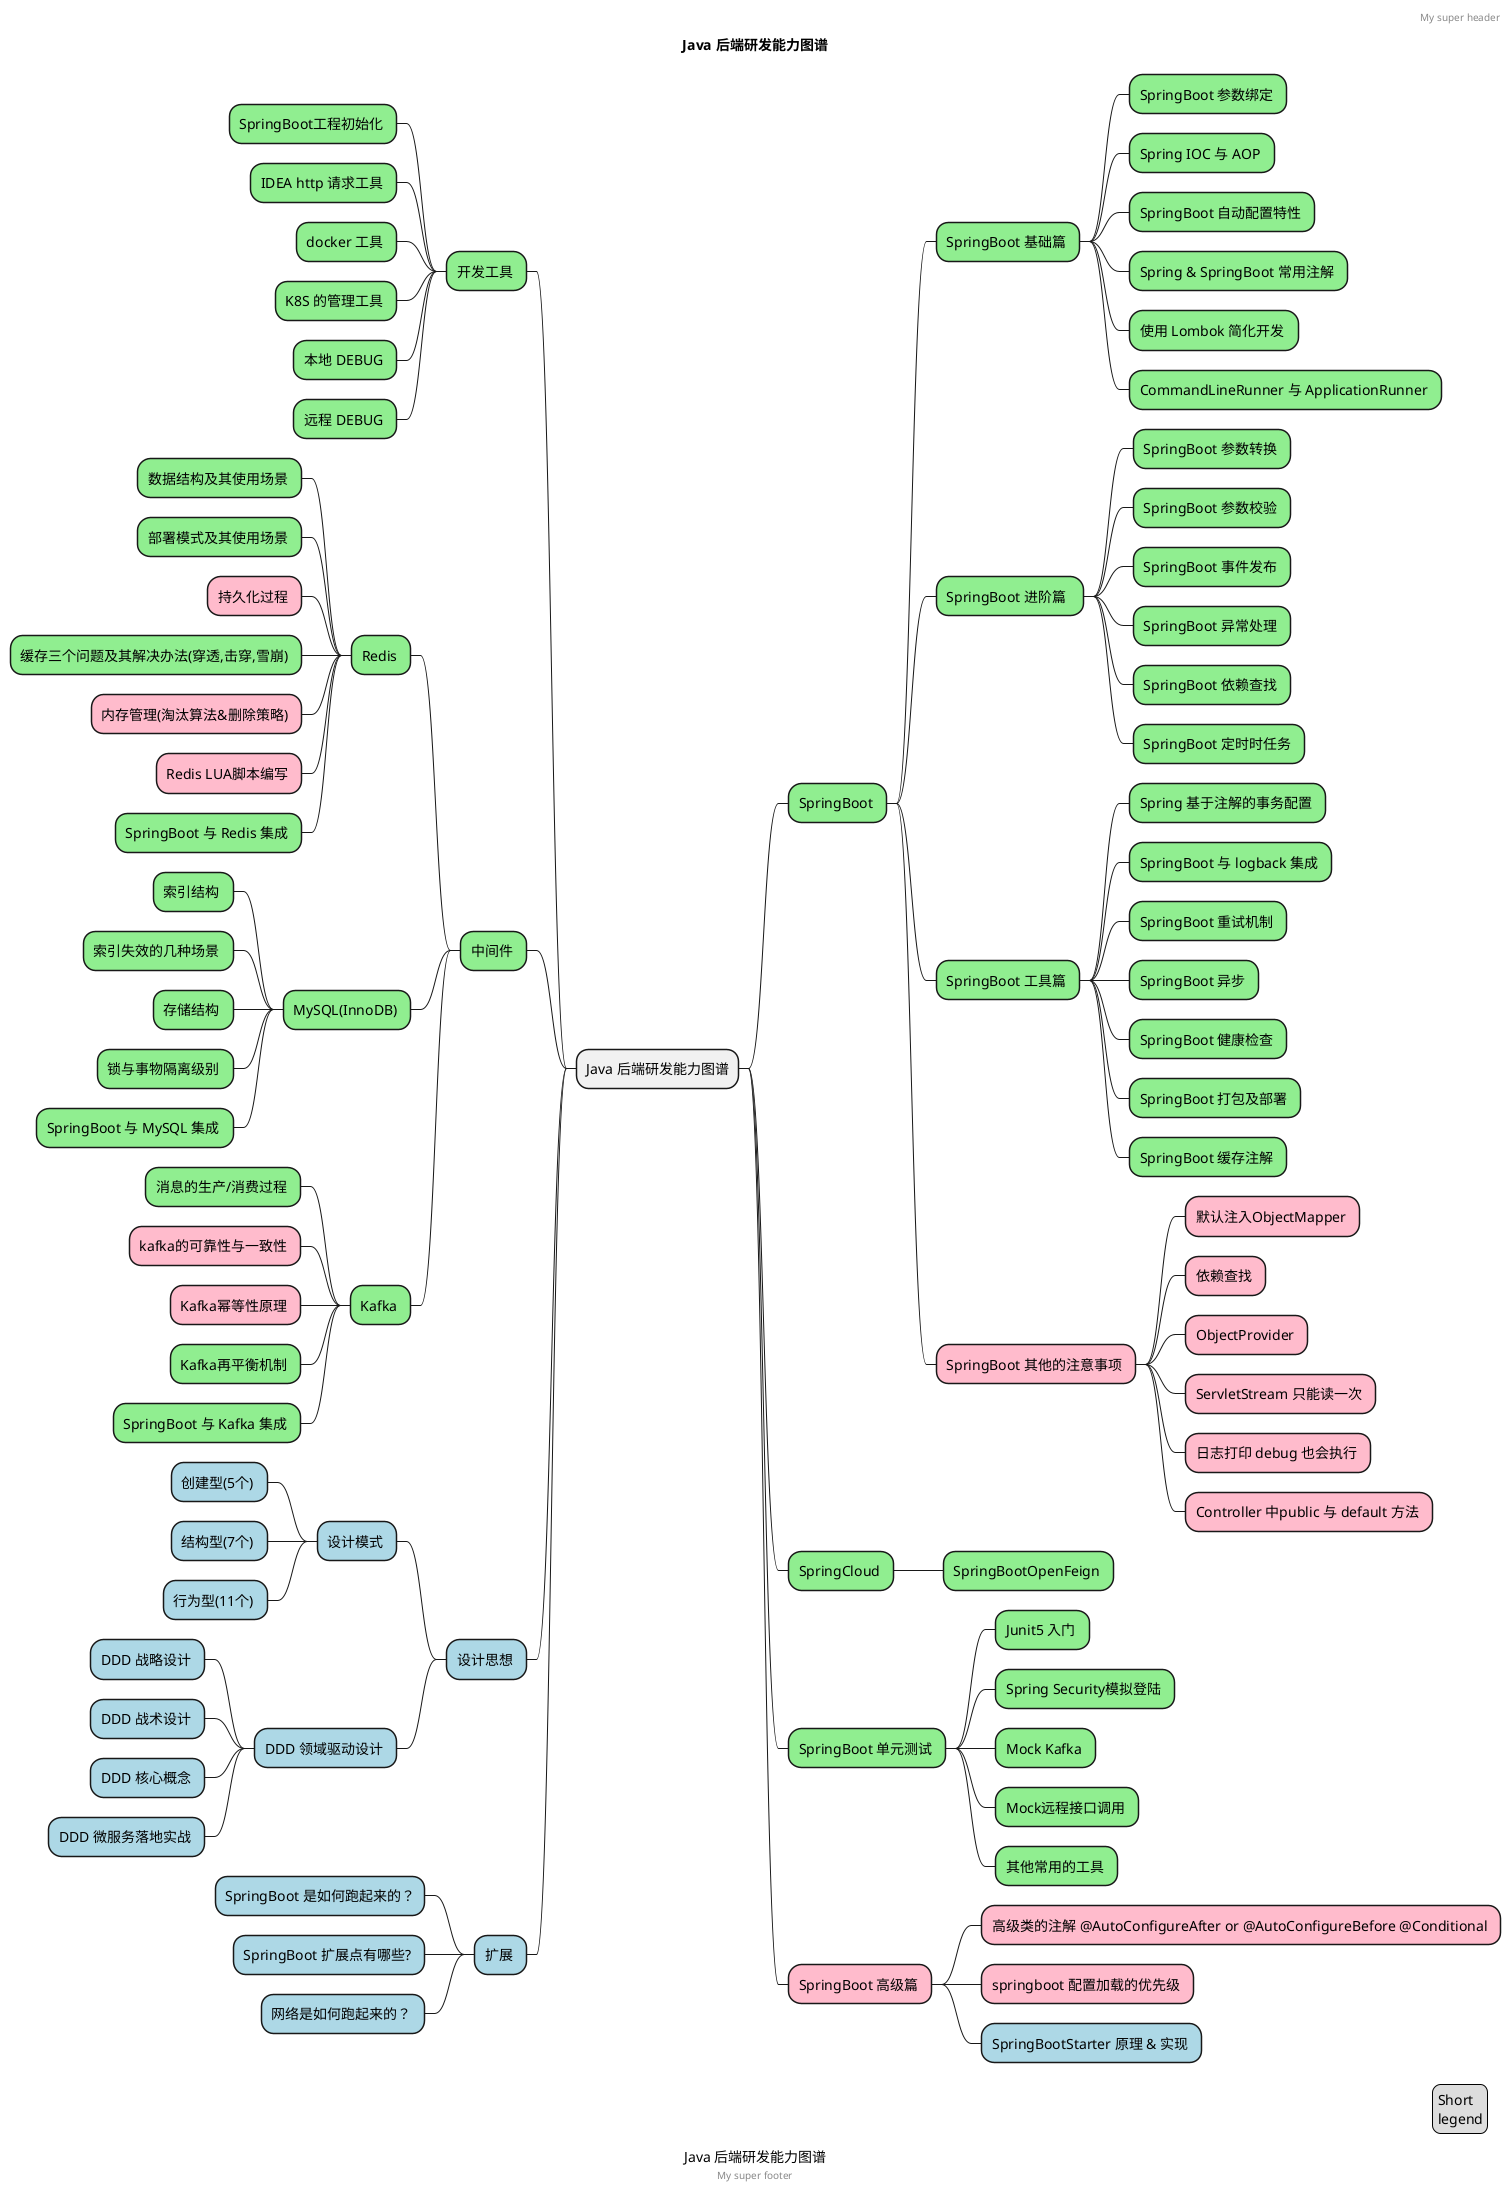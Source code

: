 @startmindmap
'https://plantuml.com/mindmap-diagram
<style>
mindmapDiagram {
  .green {
    BackgroundColor lightgreen
  }
  .rose {
    BackgroundColor #FFBBCC
  }
  .blue {
    BackgroundColor lightblue
  }
}
</style>
caption Java 后端研发能力图谱
title Java 后端研发能力图谱

* Java 后端研发能力图谱

** SpringBoot <<green>>

*** SpringBoot 基础篇 <<green>>
**** SpringBoot 参数绑定 <<green>>
**** Spring IOC 与 AOP <<green>>
**** SpringBoot 自动配置特性 <<green>>
**** Spring & SpringBoot 常用注解 <<green>>
**** 使用 Lombok 简化开发 <<green>>
**** CommandLineRunner 与 ApplicationRunner <<green>>

*** SpringBoot 进阶篇  <<green>>
**** SpringBoot 参数转换 <<green>>
**** SpringBoot 参数校验 <<green>>
**** SpringBoot 事件发布 <<green>>
**** SpringBoot 异常处理 <<green>>
**** SpringBoot 依赖查找 <<green>>
**** SpringBoot 定时时任务 <<green>>

*** SpringBoot 工具篇 <<green>>

**** Spring 基于注解的事务配置 <<green>>
**** SpringBoot 与 logback 集成 <<green>>
**** SpringBoot 重试机制 <<green>>
**** SpringBoot 异步 <<green>>
**** SpringBoot 健康检查 <<green>>
**** SpringBoot 打包及部署 <<green>>
**** SpringBoot 缓存注解 <<green>>

*** SpringBoot 其他的注意事项 <<rose>>
**** 默认注入ObjectMapper <<rose>>
**** 依赖查找 <<rose>>
**** ObjectProvider <<rose>>
**** ServletStream 只能读一次 <<rose>>
**** 日志打印 debug 也会执行 <<rose>>
**** Controller 中public 与 default 方法 <<rose>>

** SpringCloud <<green>>
*** SpringBootOpenFeign <<green>>

** SpringBoot 单元测试 <<green>>
*** Junit5 入门 <<green>>
*** Spring Security模拟登陆 <<green>>
*** Mock Kafka <<green>>
*** Mock远程接口调用 <<green>>
*** 其他常用的工具 <<green>>

** SpringBoot 高级篇 <<rose>>
*** 高级类的注解 @AutoConfigureAfter or @AutoConfigureBefore @Conditional <<rose>>
*** springboot 配置加载的优先级 <<rose>>
*** SpringBootStarter 原理 & 实现 <<blue>>

-- 开发工具 <<green>>
--- SpringBoot工程初始化 <<green>>
--- IDEA http 请求工具 <<green>>
--- docker 工具 <<green>>
--- K8S 的管理工具 <<green>>
--- 本地 DEBUG <<green>>
--- 远程 DEBUG <<green>>

-- 中间件 <<green>>
--- Redis <<green>>
---- 数据结构及其使用场景 <<green>>
---- 部署模式及其使用场景 <<green>>
---- 持久化过程 <<rose>>
---- 缓存三个问题及其解决办法(穿透,击穿,雪崩) <<green>>
---- 内存管理(淘汰算法&删除策略) <<rose>>
---- Redis LUA脚本编写 <<rose>>
---- SpringBoot 与 Redis 集成 <<green>>

--- MySQL(InnoDB) <<green>>
---- 索引结构 <<green>>
---- 索引失效的几种场景 <<green>>
---- 存储结构 <<green>>
---- 锁与事物隔离级别 <<green>>
---- SpringBoot 与 MySQL 集成 <<green>>

--- Kafka <<green>>
---- 消息的生产/消费过程 <<green>>
---- kafka的可靠性与一致性 <<rose>>
---- Kafka幂等性原理 <<rose>>
---- Kafka再平衡机制 <<green>>
---- SpringBoot 与 Kafka 集成 <<green>>

-- 设计思想 <<blue>>
--- 设计模式 <<blue>>
---- 创建型(5个) <<blue>>
---- 结构型(7个) <<blue>>
---- 行为型(11个) <<blue>>

--- DDD 领域驱动设计 <<blue>>
---- DDD 战略设计 <<blue>>
---- DDD 战术设计 <<blue>>
---- DDD 核心概念 <<blue>>
---- DDD 微服务落地实战 <<blue>>

-- 扩展 <<blue>>
--- SpringBoot 是如何跑起来的？<<blue>>
--- SpringBoot 扩展点有哪些? <<blue>>
--- 网络是如何跑起来的？ <<blue>>



header
My super header
endheader

center footer My super footer

legend right
  Short
  legend
endlegend
@endmindmap
